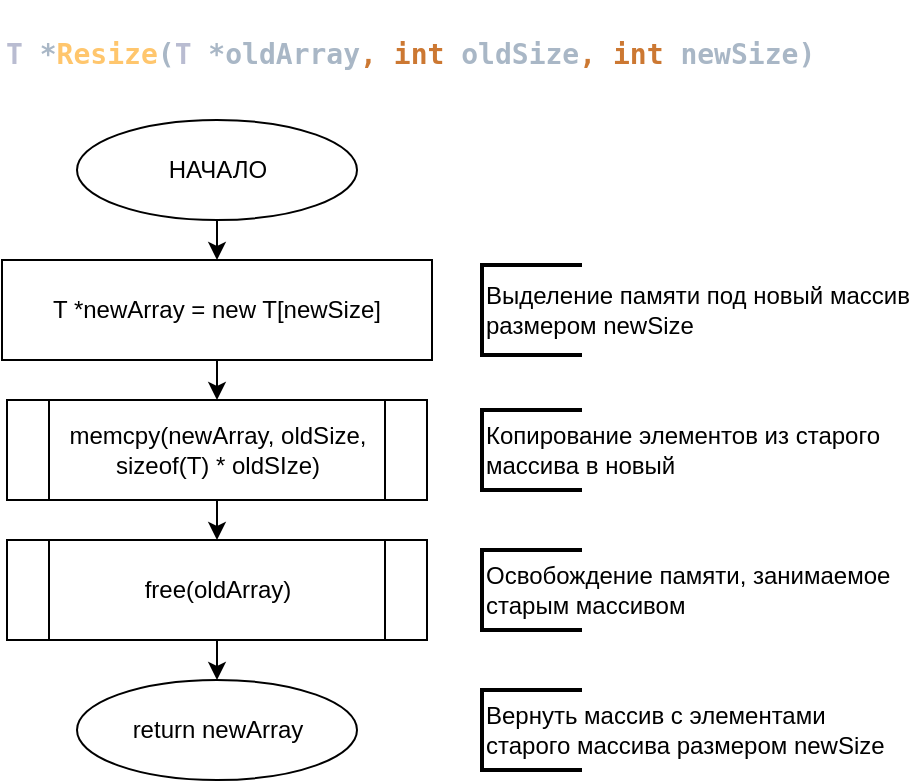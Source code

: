 <mxfile version="13.8.1" type="device" pages="5"><diagram id="xbyMlE61GKuW2ttLw4Xm" name="Resize"><mxGraphModel dx="1038" dy="491" grid="1" gridSize="10" guides="1" tooltips="1" connect="1" arrows="1" fold="1" page="1" pageScale="1" pageWidth="827" pageHeight="1169" math="0" shadow="0"><root><mxCell id="0"/><mxCell id="1" parent="0"/><mxCell id="OkkYdqvmT31umCy6k6OZ-1" value="&lt;pre style=&quot;color: rgb(169 , 183 , 198) ; font-family: &amp;#34;jetbrains mono&amp;#34; , monospace&quot;&gt;&lt;span style=&quot;background-color: rgb(255 , 255 , 255) ; font-size: 14px&quot;&gt;&lt;b&gt;&lt;span style=&quot;color: rgb(185 , 188 , 209)&quot;&gt;T &lt;/span&gt;*&lt;span style=&quot;color: rgb(255 , 198 , 109)&quot;&gt;Resize&lt;/span&gt;(&lt;span style=&quot;color: rgb(185 , 188 , 209)&quot;&gt;T &lt;/span&gt;*oldArray&lt;span style=&quot;color: rgb(204 , 120 , 50)&quot;&gt;, int &lt;/span&gt;oldSize&lt;span style=&quot;color: rgb(204 , 120 , 50)&quot;&gt;, int &lt;/span&gt;newSize)&lt;/b&gt;&lt;/span&gt;&lt;/pre&gt;" style="text;whiteSpace=wrap;html=1;" parent="1" vertex="1"><mxGeometry x="10" width="340" height="50" as="geometry"/></mxCell><mxCell id="OkkYdqvmT31umCy6k6OZ-8" style="edgeStyle=orthogonalEdgeStyle;rounded=0;orthogonalLoop=1;jettySize=auto;html=1;exitX=0.5;exitY=1;exitDx=0;exitDy=0;entryX=0.5;entryY=0;entryDx=0;entryDy=0;" parent="1" source="OkkYdqvmT31umCy6k6OZ-2" target="OkkYdqvmT31umCy6k6OZ-3" edge="1"><mxGeometry relative="1" as="geometry"/></mxCell><mxCell id="OkkYdqvmT31umCy6k6OZ-2" value="НАЧАЛО" style="ellipse;whiteSpace=wrap;html=1;" parent="1" vertex="1"><mxGeometry x="47.5" y="60" width="140" height="50" as="geometry"/></mxCell><mxCell id="OkkYdqvmT31umCy6k6OZ-9" style="edgeStyle=orthogonalEdgeStyle;rounded=0;orthogonalLoop=1;jettySize=auto;html=1;exitX=0.5;exitY=1;exitDx=0;exitDy=0;entryX=0.5;entryY=0;entryDx=0;entryDy=0;" parent="1" source="OkkYdqvmT31umCy6k6OZ-3" target="OkkYdqvmT31umCy6k6OZ-4" edge="1"><mxGeometry relative="1" as="geometry"/></mxCell><mxCell id="OkkYdqvmT31umCy6k6OZ-3" value="T *newArray = new T[newSize]" style="rounded=0;whiteSpace=wrap;html=1;" parent="1" vertex="1"><mxGeometry x="10" y="130" width="215" height="50" as="geometry"/></mxCell><mxCell id="OkkYdqvmT31umCy6k6OZ-10" style="edgeStyle=orthogonalEdgeStyle;rounded=0;orthogonalLoop=1;jettySize=auto;html=1;exitX=0.5;exitY=1;exitDx=0;exitDy=0;entryX=0.5;entryY=0;entryDx=0;entryDy=0;" parent="1" source="OkkYdqvmT31umCy6k6OZ-4" target="OkkYdqvmT31umCy6k6OZ-5" edge="1"><mxGeometry relative="1" as="geometry"/></mxCell><mxCell id="OkkYdqvmT31umCy6k6OZ-4" value="memcpy(newArray, oldSize, sizeof(T) * oldSIze)" style="shape=process;whiteSpace=wrap;html=1;backgroundOutline=1;" parent="1" vertex="1"><mxGeometry x="12.5" y="200" width="210" height="50" as="geometry"/></mxCell><mxCell id="OkkYdqvmT31umCy6k6OZ-11" style="edgeStyle=orthogonalEdgeStyle;rounded=0;orthogonalLoop=1;jettySize=auto;html=1;exitX=0.5;exitY=1;exitDx=0;exitDy=0;entryX=0.5;entryY=0;entryDx=0;entryDy=0;" parent="1" source="OkkYdqvmT31umCy6k6OZ-5" target="OkkYdqvmT31umCy6k6OZ-6" edge="1"><mxGeometry relative="1" as="geometry"/></mxCell><mxCell id="OkkYdqvmT31umCy6k6OZ-5" value="free(oldArray)" style="shape=process;whiteSpace=wrap;html=1;backgroundOutline=1;" parent="1" vertex="1"><mxGeometry x="12.5" y="270" width="210" height="50" as="geometry"/></mxCell><mxCell id="OkkYdqvmT31umCy6k6OZ-6" value="return newArray" style="ellipse;whiteSpace=wrap;html=1;" parent="1" vertex="1"><mxGeometry x="47.5" y="340" width="140" height="50" as="geometry"/></mxCell><mxCell id="OkkYdqvmT31umCy6k6OZ-12" value="Выделение памяти под новый массив&lt;br&gt;размером newSize" style="strokeWidth=2;html=1;shape=mxgraph.flowchart.annotation_1;align=left;pointerEvents=1;" parent="1" vertex="1"><mxGeometry x="250" y="132.5" width="50" height="45" as="geometry"/></mxCell><mxCell id="OkkYdqvmT31umCy6k6OZ-13" value="Копирование элементов из старого&amp;nbsp;&amp;nbsp;&lt;br&gt;массива в новый&amp;nbsp;" style="strokeWidth=2;html=1;shape=mxgraph.flowchart.annotation_1;align=left;pointerEvents=1;" parent="1" vertex="1"><mxGeometry x="250" y="205" width="50" height="40" as="geometry"/></mxCell><mxCell id="OkkYdqvmT31umCy6k6OZ-14" value="Освобождение памяти, занимаемое&lt;br&gt;старым массивом" style="strokeWidth=2;html=1;shape=mxgraph.flowchart.annotation_1;align=left;pointerEvents=1;" parent="1" vertex="1"><mxGeometry x="250" y="275" width="50" height="40" as="geometry"/></mxCell><mxCell id="OkkYdqvmT31umCy6k6OZ-15" value="Вернуть массив с&amp;nbsp;элементами &lt;br&gt;старого массива размером newSize" style="strokeWidth=2;html=1;shape=mxgraph.flowchart.annotation_1;align=left;pointerEvents=1;" parent="1" vertex="1"><mxGeometry x="250" y="345" width="50" height="40" as="geometry"/></mxCell></root></mxGraphModel></diagram><diagram id="w13UeJYjf0fFt_qJHO5Z" name="LinearSearch"><mxGraphModel dx="1038" dy="548" grid="1" gridSize="10" guides="1" tooltips="1" connect="1" arrows="1" fold="1" page="1" pageScale="1" pageWidth="827" pageHeight="1169" math="0" shadow="0"><root><mxCell id="5l7GNOti5p7ZB3QVSkpM-0"/><mxCell id="5l7GNOti5p7ZB3QVSkpM-1" parent="5l7GNOti5p7ZB3QVSkpM-0"/><mxCell id="5l7GNOti5p7ZB3QVSkpM-2" value="&lt;pre style=&quot;color: rgb(169 , 183 , 198) ; font-family: &amp;#34;jetbrains mono&amp;#34; , monospace ; font-size: 14px&quot;&gt;&lt;b style=&quot;background-color: rgb(255 , 255 , 255)&quot;&gt;&lt;span style=&quot;color: rgb(204 , 120 , 50)&quot;&gt;int &lt;/span&gt;&lt;span style=&quot;color: rgb(255 , 198 , 109)&quot;&gt;LinearSearch&lt;/span&gt;(&lt;span style=&quot;color: rgb(185 , 188 , 209)&quot;&gt;T &lt;/span&gt;*array&lt;span style=&quot;color: rgb(204 , 120 , 50)&quot;&gt;, int &lt;/span&gt;size&lt;span style=&quot;color: rgb(204 , 120 , 50)&quot;&gt;, &lt;/span&gt;&lt;span style=&quot;color: rgb(185 , 188 , 209)&quot;&gt;T &lt;/span&gt;key)&lt;/b&gt;&lt;/pre&gt;" style="text;whiteSpace=wrap;html=1;" parent="5l7GNOti5p7ZB3QVSkpM-1" vertex="1"><mxGeometry x="10" width="310" height="50" as="geometry"/></mxCell><mxCell id="5l7GNOti5p7ZB3QVSkpM-12" style="edgeStyle=orthogonalEdgeStyle;rounded=0;orthogonalLoop=1;jettySize=auto;html=1;exitX=0.5;exitY=1;exitDx=0;exitDy=0;entryX=0.5;entryY=0;entryDx=0;entryDy=0;" parent="5l7GNOti5p7ZB3QVSkpM-1" source="5l7GNOti5p7ZB3QVSkpM-3" target="5l7GNOti5p7ZB3QVSkpM-4" edge="1"><mxGeometry relative="1" as="geometry"/></mxCell><mxCell id="5l7GNOti5p7ZB3QVSkpM-3" value="НАЧАЛО" style="ellipse;whiteSpace=wrap;html=1;" parent="5l7GNOti5p7ZB3QVSkpM-1" vertex="1"><mxGeometry x="180" y="60" width="120" height="50" as="geometry"/></mxCell><mxCell id="5l7GNOti5p7ZB3QVSkpM-13" style="edgeStyle=orthogonalEdgeStyle;rounded=0;orthogonalLoop=1;jettySize=auto;html=1;exitX=0.5;exitY=1;exitDx=0;exitDy=0;entryX=0.5;entryY=0;entryDx=0;entryDy=0;" parent="5l7GNOti5p7ZB3QVSkpM-1" source="5l7GNOti5p7ZB3QVSkpM-4" target="5l7GNOti5p7ZB3QVSkpM-5" edge="1"><mxGeometry relative="1" as="geometry"/></mxCell><mxCell id="5l7GNOti5p7ZB3QVSkpM-4" value="int index = 0" style="rounded=0;whiteSpace=wrap;html=1;" parent="5l7GNOti5p7ZB3QVSkpM-1" vertex="1"><mxGeometry x="180" y="130" width="120" height="30" as="geometry"/></mxCell><mxCell id="5l7GNOti5p7ZB3QVSkpM-15" style="edgeStyle=orthogonalEdgeStyle;rounded=0;orthogonalLoop=1;jettySize=auto;html=1;exitX=1;exitY=0.5;exitDx=0;exitDy=0;" parent="5l7GNOti5p7ZB3QVSkpM-1" source="5l7GNOti5p7ZB3QVSkpM-5" target="5l7GNOti5p7ZB3QVSkpM-11" edge="1"><mxGeometry relative="1" as="geometry"><Array as="points"><mxPoint x="360" y="205"/><mxPoint x="360" y="410"/><mxPoint x="240" y="410"/></Array></mxGeometry></mxCell><mxCell id="5l7GNOti5p7ZB3QVSkpM-17" style="edgeStyle=orthogonalEdgeStyle;rounded=0;orthogonalLoop=1;jettySize=auto;html=1;exitX=0.5;exitY=1;exitDx=0;exitDy=0;entryX=0.5;entryY=0;entryDx=0;entryDy=0;" parent="5l7GNOti5p7ZB3QVSkpM-1" source="5l7GNOti5p7ZB3QVSkpM-5" target="5l7GNOti5p7ZB3QVSkpM-6" edge="1"><mxGeometry relative="1" as="geometry"/></mxCell><mxCell id="5l7GNOti5p7ZB3QVSkpM-5" value="index =0;&amp;nbsp;&lt;br&gt;index &amp;lt; size;&lt;br&gt;index++" style="shape=hexagon;perimeter=hexagonPerimeter2;whiteSpace=wrap;html=1;fixedSize=1;" parent="5l7GNOti5p7ZB3QVSkpM-1" vertex="1"><mxGeometry x="180" y="180" width="120" height="50" as="geometry"/></mxCell><mxCell id="5l7GNOti5p7ZB3QVSkpM-9" style="edgeStyle=orthogonalEdgeStyle;rounded=0;orthogonalLoop=1;jettySize=auto;html=1;exitX=0.5;exitY=1;exitDx=0;exitDy=0;entryX=0.5;entryY=0;entryDx=0;entryDy=0;" parent="5l7GNOti5p7ZB3QVSkpM-1" source="5l7GNOti5p7ZB3QVSkpM-6" target="5l7GNOti5p7ZB3QVSkpM-7" edge="1"><mxGeometry relative="1" as="geometry"/></mxCell><mxCell id="5l7GNOti5p7ZB3QVSkpM-16" style="edgeStyle=orthogonalEdgeStyle;rounded=0;orthogonalLoop=1;jettySize=auto;html=1;exitX=0;exitY=0.5;exitDx=0;exitDy=0;entryX=0;entryY=0.5;entryDx=0;entryDy=0;" parent="5l7GNOti5p7ZB3QVSkpM-1" source="5l7GNOti5p7ZB3QVSkpM-6" target="5l7GNOti5p7ZB3QVSkpM-5" edge="1"><mxGeometry relative="1" as="geometry"><Array as="points"><mxPoint x="140" y="290"/><mxPoint x="140" y="205"/></Array></mxGeometry></mxCell><mxCell id="5l7GNOti5p7ZB3QVSkpM-6" value="array[index]== key" style="rhombus;whiteSpace=wrap;html=1;" parent="5l7GNOti5p7ZB3QVSkpM-1" vertex="1"><mxGeometry x="170" y="250" width="140" height="80" as="geometry"/></mxCell><mxCell id="5l7GNOti5p7ZB3QVSkpM-14" style="edgeStyle=orthogonalEdgeStyle;rounded=0;orthogonalLoop=1;jettySize=auto;html=1;exitX=0.5;exitY=1;exitDx=0;exitDy=0;entryX=0.5;entryY=0;entryDx=0;entryDy=0;" parent="5l7GNOti5p7ZB3QVSkpM-1" source="5l7GNOti5p7ZB3QVSkpM-7" target="5l7GNOti5p7ZB3QVSkpM-11" edge="1"><mxGeometry relative="1" as="geometry"/></mxCell><mxCell id="5l7GNOti5p7ZB3QVSkpM-7" value="break" style="rounded=0;whiteSpace=wrap;html=1;" parent="5l7GNOti5p7ZB3QVSkpM-1" vertex="1"><mxGeometry x="180" y="350" width="120" height="30" as="geometry"/></mxCell><mxCell id="5l7GNOti5p7ZB3QVSkpM-11" value="index &amp;lt; size ? index : -1" style="ellipse;whiteSpace=wrap;html=1;" parent="5l7GNOti5p7ZB3QVSkpM-1" vertex="1"><mxGeometry x="165" y="450" width="150" height="60" as="geometry"/></mxCell><mxCell id="5l7GNOti5p7ZB3QVSkpM-18" value="да" style="text;html=1;strokeColor=none;fillColor=none;align=center;verticalAlign=middle;whiteSpace=wrap;rounded=0;" parent="5l7GNOti5p7ZB3QVSkpM-1" vertex="1"><mxGeometry x="240" y="330" width="40" height="20" as="geometry"/></mxCell><mxCell id="5l7GNOti5p7ZB3QVSkpM-19" value="нет" style="text;html=1;strokeColor=none;fillColor=none;align=center;verticalAlign=middle;whiteSpace=wrap;rounded=0;" parent="5l7GNOti5p7ZB3QVSkpM-1" vertex="1"><mxGeometry x="140" y="270" width="40" height="20" as="geometry"/></mxCell><mxCell id="hmx945memDxGPk4YNvDi-0" value="&lt;span style=&quot;text-align: center&quot;&gt;Итератор и индекс найденного элемента&lt;/span&gt;" style="strokeWidth=2;html=1;shape=mxgraph.flowchart.annotation_1;align=left;pointerEvents=1;" parent="5l7GNOti5p7ZB3QVSkpM-1" vertex="1"><mxGeometry x="380" y="127.5" width="50" height="35" as="geometry"/></mxCell><mxCell id="hmx945memDxGPk4YNvDi-1" value="Проход по всему массиву" style="strokeWidth=2;html=1;shape=mxgraph.flowchart.annotation_1;align=left;pointerEvents=1;" parent="5l7GNOti5p7ZB3QVSkpM-1" vertex="1"><mxGeometry x="380" y="185" width="50" height="40" as="geometry"/></mxCell><mxCell id="hmx945memDxGPk4YNvDi-2" value="Нашли элемент - закончили поиск, &lt;br&gt;иначе продолжаем&amp;nbsp;" style="strokeWidth=2;html=1;shape=mxgraph.flowchart.annotation_1;align=left;pointerEvents=1;" parent="5l7GNOti5p7ZB3QVSkpM-1" vertex="1"><mxGeometry x="380" y="265" width="50" height="50" as="geometry"/></mxCell><mxCell id="ztClzFOXX_dHpt3XXjhH-1" value="Возвращаем либо индекс массива,&amp;nbsp;&lt;br&gt;по которому находится ключ или -1&lt;br&gt;в случае неудачи" style="strokeWidth=2;html=1;shape=mxgraph.flowchart.annotation_1;align=left;pointerEvents=1;" parent="5l7GNOti5p7ZB3QVSkpM-1" vertex="1"><mxGeometry x="380" y="450" width="50" height="60" as="geometry"/></mxCell></root></mxGraphModel></diagram><diagram id="FDHT7xL2Bf9CJtFr5k1m" name="LinearSearchWithBarrier"><mxGraphModel dx="1038" dy="491" grid="1" gridSize="10" guides="1" tooltips="1" connect="1" arrows="1" fold="1" page="1" pageScale="1" pageWidth="827" pageHeight="1169" math="0" shadow="0"><root><mxCell id="cH6lHHh_pwzRcZUhmURr-0"/><mxCell id="cH6lHHh_pwzRcZUhmURr-1" parent="cH6lHHh_pwzRcZUhmURr-0"/><mxCell id="cH6lHHh_pwzRcZUhmURr-2" value="&lt;pre style=&quot;color: rgb(169 , 183 , 198) ; font-family: &amp;#34;jetbrains mono&amp;#34; , monospace ; font-size: 14px&quot;&gt;&lt;b style=&quot;background-color: rgb(255 , 255 , 255)&quot;&gt;&lt;span style=&quot;color: rgb(204 , 120 , 50)&quot;&gt;int &lt;/span&gt;&lt;span style=&quot;color: rgb(255 , 198 , 109)&quot;&gt;LinearSearchWithBarrier&lt;/span&gt;(&lt;span style=&quot;color: rgb(185 , 188 , 209)&quot;&gt;T &lt;/span&gt;*array&lt;span style=&quot;color: rgb(204 , 120 , 50)&quot;&gt;, int &lt;/span&gt;size&lt;span style=&quot;color: rgb(204 , 120 , 50)&quot;&gt;, &lt;/span&gt;&lt;span style=&quot;color: rgb(185 , 188 , 209)&quot;&gt;T &lt;/span&gt;key)&lt;/b&gt;&lt;/pre&gt;" style="text;whiteSpace=wrap;html=1;" parent="cH6lHHh_pwzRcZUhmURr-1" vertex="1"><mxGeometry x="10" width="380" height="50" as="geometry"/></mxCell><mxCell id="-6pc9rY5WB3fSTZwZYA8-6" style="edgeStyle=orthogonalEdgeStyle;rounded=0;orthogonalLoop=1;jettySize=auto;html=1;exitX=0.5;exitY=1;exitDx=0;exitDy=0;entryX=0.5;entryY=0;entryDx=0;entryDy=0;" parent="cH6lHHh_pwzRcZUhmURr-1" source="cH6lHHh_pwzRcZUhmURr-3" target="cH6lHHh_pwzRcZUhmURr-4" edge="1"><mxGeometry relative="1" as="geometry"/></mxCell><mxCell id="cH6lHHh_pwzRcZUhmURr-3" value="НАЧАЛО" style="ellipse;whiteSpace=wrap;html=1;" parent="cH6lHHh_pwzRcZUhmURr-1" vertex="1"><mxGeometry x="63.94" y="65" width="120" height="40" as="geometry"/></mxCell><mxCell id="-6pc9rY5WB3fSTZwZYA8-7" style="edgeStyle=orthogonalEdgeStyle;rounded=0;orthogonalLoop=1;jettySize=auto;html=1;exitX=0.5;exitY=1;exitDx=0;exitDy=0;entryX=0.5;entryY=0;entryDx=0;entryDy=0;" parent="cH6lHHh_pwzRcZUhmURr-1" source="cH6lHHh_pwzRcZUhmURr-4" target="-6pc9rY5WB3fSTZwZYA8-0" edge="1"><mxGeometry relative="1" as="geometry"/></mxCell><mxCell id="cH6lHHh_pwzRcZUhmURr-4" value="array = Resize(array, size, size+1)" style="shape=process;whiteSpace=wrap;html=1;backgroundOutline=1;" parent="cH6lHHh_pwzRcZUhmURr-1" vertex="1"><mxGeometry x="38.94" y="125" width="170" height="40" as="geometry"/></mxCell><mxCell id="SDvX53k852ik0ngoTUPn-0" value="Увеличение длины массива на 1" style="strokeWidth=2;html=1;shape=mxgraph.flowchart.annotation_1;align=left;pointerEvents=1;" parent="cH6lHHh_pwzRcZUhmURr-1" vertex="1"><mxGeometry x="259.94" y="125" width="50" height="40" as="geometry"/></mxCell><mxCell id="-6pc9rY5WB3fSTZwZYA8-8" style="edgeStyle=orthogonalEdgeStyle;rounded=0;orthogonalLoop=1;jettySize=auto;html=1;exitX=0.5;exitY=1;exitDx=0;exitDy=0;entryX=0.5;entryY=0;entryDx=0;entryDy=0;" parent="cH6lHHh_pwzRcZUhmURr-1" source="-6pc9rY5WB3fSTZwZYA8-0" target="-6pc9rY5WB3fSTZwZYA8-2" edge="1"><mxGeometry relative="1" as="geometry"/></mxCell><mxCell id="-6pc9rY5WB3fSTZwZYA8-0" value="array[size] = key" style="rounded=0;whiteSpace=wrap;html=1;" parent="cH6lHHh_pwzRcZUhmURr-1" vertex="1"><mxGeometry x="63.94" y="185" width="120" height="40" as="geometry"/></mxCell><mxCell id="-6pc9rY5WB3fSTZwZYA8-1" value="Последний элемент-барьер" style="strokeWidth=2;html=1;shape=mxgraph.flowchart.annotation_1;align=left;pointerEvents=1;" parent="cH6lHHh_pwzRcZUhmURr-1" vertex="1"><mxGeometry x="259.94" y="185" width="50" height="40" as="geometry"/></mxCell><mxCell id="-6pc9rY5WB3fSTZwZYA8-9" style="edgeStyle=orthogonalEdgeStyle;rounded=0;orthogonalLoop=1;jettySize=auto;html=1;exitX=0.5;exitY=1;exitDx=0;exitDy=0;entryX=0.5;entryY=0;entryDx=0;entryDy=0;" parent="cH6lHHh_pwzRcZUhmURr-1" source="-6pc9rY5WB3fSTZwZYA8-2" target="-6pc9rY5WB3fSTZwZYA8-4" edge="1"><mxGeometry relative="1" as="geometry"/></mxCell><mxCell id="-6pc9rY5WB3fSTZwZYA8-2" value="int index = 0" style="rounded=0;whiteSpace=wrap;html=1;" parent="cH6lHHh_pwzRcZUhmURr-1" vertex="1"><mxGeometry x="63.94" y="245" width="120" height="40" as="geometry"/></mxCell><mxCell id="-6pc9rY5WB3fSTZwZYA8-3" value="&lt;span style=&quot;text-align: center&quot;&gt;Итератор и индекс найденного элемента&lt;/span&gt;" style="strokeWidth=2;html=1;shape=mxgraph.flowchart.annotation_1;align=left;pointerEvents=1;" parent="cH6lHHh_pwzRcZUhmURr-1" vertex="1"><mxGeometry x="259.94" y="245" width="50" height="40" as="geometry"/></mxCell><mxCell id="-6pc9rY5WB3fSTZwZYA8-10" style="edgeStyle=orthogonalEdgeStyle;rounded=0;orthogonalLoop=1;jettySize=auto;html=1;exitX=0.5;exitY=1;exitDx=0;exitDy=0;entryX=0.5;entryY=0;entryDx=0;entryDy=0;" parent="cH6lHHh_pwzRcZUhmURr-1" source="-6pc9rY5WB3fSTZwZYA8-4" target="-6pc9rY5WB3fSTZwZYA8-5" edge="1"><mxGeometry relative="1" as="geometry"/></mxCell><mxCell id="-6pc9rY5WB3fSTZwZYA8-14" style="edgeStyle=orthogonalEdgeStyle;rounded=0;orthogonalLoop=1;jettySize=auto;html=1;exitX=1;exitY=0.5;exitDx=0;exitDy=0;" parent="cH6lHHh_pwzRcZUhmURr-1" source="-6pc9rY5WB3fSTZwZYA8-4" target="-6pc9rY5WB3fSTZwZYA8-13" edge="1"><mxGeometry relative="1" as="geometry"><Array as="points"><mxPoint x="229.94" y="345"/><mxPoint x="229.94" y="495"/><mxPoint x="123.94" y="495"/></Array></mxGeometry></mxCell><mxCell id="-6pc9rY5WB3fSTZwZYA8-4" value="array[index] != key" style="rhombus;whiteSpace=wrap;html=1;" parent="cH6lHHh_pwzRcZUhmURr-1" vertex="1"><mxGeometry x="50.94" y="305" width="146" height="80" as="geometry"/></mxCell><mxCell id="-6pc9rY5WB3fSTZwZYA8-11" style="edgeStyle=orthogonalEdgeStyle;rounded=0;orthogonalLoop=1;jettySize=auto;html=1;exitX=0.5;exitY=1;exitDx=0;exitDy=0;" parent="cH6lHHh_pwzRcZUhmURr-1" source="-6pc9rY5WB3fSTZwZYA8-5" edge="1"><mxGeometry relative="1" as="geometry"><mxPoint x="123.94" y="295" as="targetPoint"/><Array as="points"><mxPoint x="123.94" y="475"/><mxPoint x="9.94" y="475"/><mxPoint x="9.94" y="295"/></Array></mxGeometry></mxCell><mxCell id="-6pc9rY5WB3fSTZwZYA8-5" value="index++" style="rounded=0;whiteSpace=wrap;html=1;" parent="cH6lHHh_pwzRcZUhmURr-1" vertex="1"><mxGeometry x="63.94" y="405" width="120" height="40" as="geometry"/></mxCell><mxCell id="-6pc9rY5WB3fSTZwZYA8-12" value="да" style="text;html=1;strokeColor=none;fillColor=none;align=center;verticalAlign=middle;whiteSpace=wrap;rounded=0;" parent="cH6lHHh_pwzRcZUhmURr-1" vertex="1"><mxGeometry x="119.94" y="385" width="40" height="20" as="geometry"/></mxCell><mxCell id="-6pc9rY5WB3fSTZwZYA8-13" value="index &amp;lt; size ? index : -1" style="ellipse;whiteSpace=wrap;html=1;" parent="cH6lHHh_pwzRcZUhmURr-1" vertex="1"><mxGeometry x="45.94" y="530" width="156" height="50" as="geometry"/></mxCell><mxCell id="-6pc9rY5WB3fSTZwZYA8-15" value="нет" style="text;html=1;strokeColor=none;fillColor=none;align=center;verticalAlign=middle;whiteSpace=wrap;rounded=0;" parent="cH6lHHh_pwzRcZUhmURr-1" vertex="1"><mxGeometry x="183.94" y="325" width="40" height="20" as="geometry"/></mxCell><mxCell id="-6pc9rY5WB3fSTZwZYA8-16" value="Ищем ключ-значение по всему массиву" style="strokeWidth=2;html=1;shape=mxgraph.flowchart.annotation_1;align=left;pointerEvents=1;" parent="cH6lHHh_pwzRcZUhmURr-1" vertex="1"><mxGeometry x="259.94" y="325" width="50" height="40" as="geometry"/></mxCell><mxCell id="-6pc9rY5WB3fSTZwZYA8-17" value="Возвращаем либо индекс массива,&amp;nbsp;&lt;br&gt;по которому находится ключ или -1&lt;br&gt;в случае неудачи" style="strokeWidth=2;html=1;shape=mxgraph.flowchart.annotation_1;align=left;pointerEvents=1;" parent="cH6lHHh_pwzRcZUhmURr-1" vertex="1"><mxGeometry x="259.94" y="525" width="50" height="60" as="geometry"/></mxCell><mxCell id="-6pc9rY5WB3fSTZwZYA8-18" value="Переход к следующему элементу" style="strokeWidth=2;html=1;shape=mxgraph.flowchart.annotation_1;align=left;pointerEvents=1;" parent="cH6lHHh_pwzRcZUhmURr-1" vertex="1"><mxGeometry x="259.94" y="405" width="50" height="40" as="geometry"/></mxCell></root></mxGraphModel></diagram><diagram id="12B68uGsjfXJdOnyeN2J" name="LinearSearchOrdered"><mxGraphModel dx="1221" dy="578" grid="1" gridSize="10" guides="1" tooltips="1" connect="1" arrows="1" fold="1" page="1" pageScale="1" pageWidth="827" pageHeight="1169" math="0" shadow="0"><root><mxCell id="Jlj-Vkpy_P7KZKA7dg3B-0"/><mxCell id="Jlj-Vkpy_P7KZKA7dg3B-1" parent="Jlj-Vkpy_P7KZKA7dg3B-0"/><mxCell id="Jlj-Vkpy_P7KZKA7dg3B-2" value="&lt;pre style=&quot;color: rgb(169 , 183 , 198) ; font-family: &amp;#34;jetbrains mono&amp;#34; , monospace ; font-size: 14px&quot;&gt;&lt;b style=&quot;background-color: rgb(255 , 255 , 255)&quot;&gt;&lt;span style=&quot;color: rgb(204 , 120 , 50)&quot;&gt;int &lt;/span&gt;&lt;span style=&quot;color: rgb(255 , 198 , 109)&quot;&gt;LinearSearchOrdered&lt;/span&gt;(&lt;span style=&quot;color: rgb(185 , 188 , 209)&quot;&gt;T &lt;/span&gt;*array&lt;span style=&quot;color: rgb(204 , 120 , 50)&quot;&gt;, int &lt;/span&gt;size&lt;span style=&quot;color: rgb(204 , 120 , 50)&quot;&gt;, &lt;/span&gt;&lt;span style=&quot;color: rgb(185 , 188 , 209)&quot;&gt;T &lt;/span&gt;key)&lt;/b&gt;&lt;/pre&gt;" style="text;whiteSpace=wrap;html=1;" parent="Jlj-Vkpy_P7KZKA7dg3B-1" vertex="1"><mxGeometry x="10" width="360" height="50" as="geometry"/></mxCell><mxCell id="NSXL2Cc0uMPn5prB4TEe-0" style="edgeStyle=orthogonalEdgeStyle;rounded=0;orthogonalLoop=1;jettySize=auto;html=1;exitX=0.5;exitY=1;exitDx=0;exitDy=0;entryX=0.5;entryY=0;entryDx=0;entryDy=0;" edge="1" parent="Jlj-Vkpy_P7KZKA7dg3B-1" source="NSXL2Cc0uMPn5prB4TEe-1" target="NSXL2Cc0uMPn5prB4TEe-3"><mxGeometry relative="1" as="geometry"/></mxCell><mxCell id="NSXL2Cc0uMPn5prB4TEe-1" value="НАЧАЛО" style="ellipse;whiteSpace=wrap;html=1;" vertex="1" parent="Jlj-Vkpy_P7KZKA7dg3B-1"><mxGeometry x="63.94" y="65" width="120" height="40" as="geometry"/></mxCell><mxCell id="NSXL2Cc0uMPn5prB4TEe-2" style="edgeStyle=orthogonalEdgeStyle;rounded=0;orthogonalLoop=1;jettySize=auto;html=1;exitX=0.5;exitY=1;exitDx=0;exitDy=0;entryX=0.5;entryY=0;entryDx=0;entryDy=0;" edge="1" parent="Jlj-Vkpy_P7KZKA7dg3B-1" source="NSXL2Cc0uMPn5prB4TEe-3" target="NSXL2Cc0uMPn5prB4TEe-6"><mxGeometry relative="1" as="geometry"/></mxCell><mxCell id="NSXL2Cc0uMPn5prB4TEe-3" value="array = Resize(array, size, size+1)" style="shape=process;whiteSpace=wrap;html=1;backgroundOutline=1;" vertex="1" parent="Jlj-Vkpy_P7KZKA7dg3B-1"><mxGeometry x="38.94" y="125" width="170" height="40" as="geometry"/></mxCell><mxCell id="NSXL2Cc0uMPn5prB4TEe-4" value="Увеличение длины массива на 1" style="strokeWidth=2;html=1;shape=mxgraph.flowchart.annotation_1;align=left;pointerEvents=1;" vertex="1" parent="Jlj-Vkpy_P7KZKA7dg3B-1"><mxGeometry x="259.94" y="125" width="50" height="40" as="geometry"/></mxCell><mxCell id="NSXL2Cc0uMPn5prB4TEe-5" style="edgeStyle=orthogonalEdgeStyle;rounded=0;orthogonalLoop=1;jettySize=auto;html=1;exitX=0.5;exitY=1;exitDx=0;exitDy=0;entryX=0.5;entryY=0;entryDx=0;entryDy=0;" edge="1" parent="Jlj-Vkpy_P7KZKA7dg3B-1" source="NSXL2Cc0uMPn5prB4TEe-6" target="NSXL2Cc0uMPn5prB4TEe-9"><mxGeometry relative="1" as="geometry"/></mxCell><mxCell id="NSXL2Cc0uMPn5prB4TEe-6" value="array[size] = key + 1" style="rounded=0;whiteSpace=wrap;html=1;" vertex="1" parent="Jlj-Vkpy_P7KZKA7dg3B-1"><mxGeometry x="63.94" y="185" width="120" height="40" as="geometry"/></mxCell><mxCell id="NSXL2Cc0uMPn5prB4TEe-7" value="Последний элемент-барьер" style="strokeWidth=2;html=1;shape=mxgraph.flowchart.annotation_1;align=left;pointerEvents=1;" vertex="1" parent="Jlj-Vkpy_P7KZKA7dg3B-1"><mxGeometry x="259.94" y="185" width="50" height="40" as="geometry"/></mxCell><mxCell id="NSXL2Cc0uMPn5prB4TEe-8" style="edgeStyle=orthogonalEdgeStyle;rounded=0;orthogonalLoop=1;jettySize=auto;html=1;exitX=0.5;exitY=1;exitDx=0;exitDy=0;entryX=0.5;entryY=0;entryDx=0;entryDy=0;" edge="1" parent="Jlj-Vkpy_P7KZKA7dg3B-1" source="NSXL2Cc0uMPn5prB4TEe-9" target="NSXL2Cc0uMPn5prB4TEe-13"><mxGeometry relative="1" as="geometry"/></mxCell><mxCell id="NSXL2Cc0uMPn5prB4TEe-9" value="int index = 0" style="rounded=0;whiteSpace=wrap;html=1;" vertex="1" parent="Jlj-Vkpy_P7KZKA7dg3B-1"><mxGeometry x="63.94" y="245" width="120" height="40" as="geometry"/></mxCell><mxCell id="NSXL2Cc0uMPn5prB4TEe-10" value="&lt;span style=&quot;text-align: center&quot;&gt;Итератор и индекс найденного элемента&lt;/span&gt;" style="strokeWidth=2;html=1;shape=mxgraph.flowchart.annotation_1;align=left;pointerEvents=1;" vertex="1" parent="Jlj-Vkpy_P7KZKA7dg3B-1"><mxGeometry x="259.94" y="245" width="50" height="40" as="geometry"/></mxCell><mxCell id="NSXL2Cc0uMPn5prB4TEe-11" style="edgeStyle=orthogonalEdgeStyle;rounded=0;orthogonalLoop=1;jettySize=auto;html=1;exitX=0.5;exitY=1;exitDx=0;exitDy=0;entryX=0.5;entryY=0;entryDx=0;entryDy=0;" edge="1" parent="Jlj-Vkpy_P7KZKA7dg3B-1" source="NSXL2Cc0uMPn5prB4TEe-13" target="NSXL2Cc0uMPn5prB4TEe-15"><mxGeometry relative="1" as="geometry"/></mxCell><mxCell id="NSXL2Cc0uMPn5prB4TEe-12" style="edgeStyle=orthogonalEdgeStyle;rounded=0;orthogonalLoop=1;jettySize=auto;html=1;exitX=1;exitY=0.5;exitDx=0;exitDy=0;" edge="1" parent="Jlj-Vkpy_P7KZKA7dg3B-1" source="NSXL2Cc0uMPn5prB4TEe-13" target="NSXL2Cc0uMPn5prB4TEe-17"><mxGeometry relative="1" as="geometry"><Array as="points"><mxPoint x="229.94" y="345"/><mxPoint x="229.94" y="495"/><mxPoint x="123.94" y="495"/></Array></mxGeometry></mxCell><mxCell id="NSXL2Cc0uMPn5prB4TEe-13" value="key &amp;gt; array[index]" style="rhombus;whiteSpace=wrap;html=1;" vertex="1" parent="Jlj-Vkpy_P7KZKA7dg3B-1"><mxGeometry x="50.94" y="305" width="146" height="80" as="geometry"/></mxCell><mxCell id="NSXL2Cc0uMPn5prB4TEe-14" style="edgeStyle=orthogonalEdgeStyle;rounded=0;orthogonalLoop=1;jettySize=auto;html=1;exitX=0.5;exitY=1;exitDx=0;exitDy=0;" edge="1" parent="Jlj-Vkpy_P7KZKA7dg3B-1" source="NSXL2Cc0uMPn5prB4TEe-15"><mxGeometry relative="1" as="geometry"><mxPoint x="123.94" y="295" as="targetPoint"/><Array as="points"><mxPoint x="123.94" y="475"/><mxPoint x="9.94" y="475"/><mxPoint x="9.94" y="295"/></Array></mxGeometry></mxCell><mxCell id="NSXL2Cc0uMPn5prB4TEe-15" value="index++" style="rounded=0;whiteSpace=wrap;html=1;" vertex="1" parent="Jlj-Vkpy_P7KZKA7dg3B-1"><mxGeometry x="63.94" y="405" width="120" height="40" as="geometry"/></mxCell><mxCell id="NSXL2Cc0uMPn5prB4TEe-16" value="да" style="text;html=1;strokeColor=none;fillColor=none;align=center;verticalAlign=middle;whiteSpace=wrap;rounded=0;" vertex="1" parent="Jlj-Vkpy_P7KZKA7dg3B-1"><mxGeometry x="119.94" y="385" width="40" height="20" as="geometry"/></mxCell><mxCell id="NSXL2Cc0uMPn5prB4TEe-17" value="array[index] == key? index : -1" style="ellipse;whiteSpace=wrap;html=1;" vertex="1" parent="Jlj-Vkpy_P7KZKA7dg3B-1"><mxGeometry x="26.91" y="530" width="194.06" height="50" as="geometry"/></mxCell><mxCell id="NSXL2Cc0uMPn5prB4TEe-18" value="нет" style="text;html=1;strokeColor=none;fillColor=none;align=center;verticalAlign=middle;whiteSpace=wrap;rounded=0;" vertex="1" parent="Jlj-Vkpy_P7KZKA7dg3B-1"><mxGeometry x="183.94" y="325" width="40" height="20" as="geometry"/></mxCell><mxCell id="NSXL2Cc0uMPn5prB4TEe-19" value="Идем по массиву до тех пор пока ключ больше текущего элемента, если ключ стал меньше,&lt;br&gt;то либо элемент найден, либо его нет&amp;nbsp;" style="strokeWidth=2;html=1;shape=mxgraph.flowchart.annotation_1;align=left;pointerEvents=1;" vertex="1" parent="Jlj-Vkpy_P7KZKA7dg3B-1"><mxGeometry x="259.94" y="325" width="50" height="40" as="geometry"/></mxCell><mxCell id="NSXL2Cc0uMPn5prB4TEe-20" value="Возвращаем либо индекс массива,&amp;nbsp;&lt;br&gt;по которому находится ключ или -1&lt;br&gt;в случае неудачи" style="strokeWidth=2;html=1;shape=mxgraph.flowchart.annotation_1;align=left;pointerEvents=1;" vertex="1" parent="Jlj-Vkpy_P7KZKA7dg3B-1"><mxGeometry x="259.94" y="525" width="50" height="60" as="geometry"/></mxCell><mxCell id="NSXL2Cc0uMPn5prB4TEe-21" value="Переход к следующему элементу" style="strokeWidth=2;html=1;shape=mxgraph.flowchart.annotation_1;align=left;pointerEvents=1;" vertex="1" parent="Jlj-Vkpy_P7KZKA7dg3B-1"><mxGeometry x="259.94" y="405" width="50" height="40" as="geometry"/></mxCell></root></mxGraphModel></diagram><diagram id="nk0Tfb4uglIsb15vNrlc" name="BinarySearch"><mxGraphModel dx="1038" dy="491" grid="1" gridSize="10" guides="1" tooltips="1" connect="1" arrows="1" fold="1" page="1" pageScale="1" pageWidth="827" pageHeight="1169" math="0" shadow="0"><root><mxCell id="kYYYTrvtjiX-Wp4ruu7y-0"/><mxCell id="kYYYTrvtjiX-Wp4ruu7y-1" parent="kYYYTrvtjiX-Wp4ruu7y-0"/><mxCell id="DZYyyXuZI_lPO0yzkCku-0" style="edgeStyle=orthogonalEdgeStyle;rounded=0;orthogonalLoop=1;jettySize=auto;html=1;exitX=0.5;exitY=1;exitDx=0;exitDy=0;entryX=0.5;entryY=0;entryDx=0;entryDy=0;" parent="kYYYTrvtjiX-Wp4ruu7y-1" source="kYYYTrvtjiX-Wp4ruu7y-2" target="kYYYTrvtjiX-Wp4ruu7y-3" edge="1"><mxGeometry relative="1" as="geometry"/></mxCell><mxCell id="kYYYTrvtjiX-Wp4ruu7y-2" value="НАЧАЛО" style="ellipse;whiteSpace=wrap;html=1;" parent="kYYYTrvtjiX-Wp4ruu7y-1" vertex="1"><mxGeometry x="160" y="130" width="120" height="40" as="geometry"/></mxCell><mxCell id="DZYyyXuZI_lPO0yzkCku-1" style="edgeStyle=orthogonalEdgeStyle;rounded=0;orthogonalLoop=1;jettySize=auto;html=1;exitX=0.5;exitY=1;exitDx=0;exitDy=0;entryX=0.5;entryY=0;entryDx=0;entryDy=0;" parent="kYYYTrvtjiX-Wp4ruu7y-1" source="kYYYTrvtjiX-Wp4ruu7y-3" target="kYYYTrvtjiX-Wp4ruu7y-4" edge="1"><mxGeometry relative="1" as="geometry"/></mxCell><mxCell id="kYYYTrvtjiX-Wp4ruu7y-3" value="bool found = false" style="rounded=0;whiteSpace=wrap;html=1;" parent="kYYYTrvtjiX-Wp4ruu7y-1" vertex="1"><mxGeometry x="152" y="190" width="136" height="30" as="geometry"/></mxCell><mxCell id="DZYyyXuZI_lPO0yzkCku-2" style="edgeStyle=orthogonalEdgeStyle;rounded=0;orthogonalLoop=1;jettySize=auto;html=1;exitX=0.5;exitY=1;exitDx=0;exitDy=0;entryX=0.5;entryY=0;entryDx=0;entryDy=0;" parent="kYYYTrvtjiX-Wp4ruu7y-1" source="kYYYTrvtjiX-Wp4ruu7y-4" target="kYYYTrvtjiX-Wp4ruu7y-5" edge="1"><mxGeometry relative="1" as="geometry"/></mxCell><mxCell id="kYYYTrvtjiX-Wp4ruu7y-4" value="high = size -1&amp;nbsp;" style="rounded=0;whiteSpace=wrap;html=1;" parent="kYYYTrvtjiX-Wp4ruu7y-1" vertex="1"><mxGeometry x="152" y="240" width="136" height="30" as="geometry"/></mxCell><mxCell id="DZYyyXuZI_lPO0yzkCku-3" style="edgeStyle=orthogonalEdgeStyle;rounded=0;orthogonalLoop=1;jettySize=auto;html=1;exitX=0.5;exitY=1;exitDx=0;exitDy=0;entryX=0.5;entryY=0;entryDx=0;entryDy=0;" parent="kYYYTrvtjiX-Wp4ruu7y-1" source="kYYYTrvtjiX-Wp4ruu7y-5" target="kYYYTrvtjiX-Wp4ruu7y-6" edge="1"><mxGeometry relative="1" as="geometry"/></mxCell><mxCell id="kYYYTrvtjiX-Wp4ruu7y-5" value="low = 0" style="rounded=0;whiteSpace=wrap;html=1;" parent="kYYYTrvtjiX-Wp4ruu7y-1" vertex="1"><mxGeometry x="152" y="290" width="136" height="30" as="geometry"/></mxCell><mxCell id="DZYyyXuZI_lPO0yzkCku-5" style="edgeStyle=orthogonalEdgeStyle;rounded=0;orthogonalLoop=1;jettySize=auto;html=1;exitX=0.5;exitY=1;exitDx=0;exitDy=0;entryX=0.5;entryY=0;entryDx=0;entryDy=0;" parent="kYYYTrvtjiX-Wp4ruu7y-1" source="kYYYTrvtjiX-Wp4ruu7y-6" target="DZYyyXuZI_lPO0yzkCku-4" edge="1"><mxGeometry relative="1" as="geometry"/></mxCell><mxCell id="kYYYTrvtjiX-Wp4ruu7y-6" value="middle = (high+low) / 2" style="rounded=0;whiteSpace=wrap;html=1;" parent="kYYYTrvtjiX-Wp4ruu7y-1" vertex="1"><mxGeometry x="152" y="340" width="136" height="30" as="geometry"/></mxCell><mxCell id="DZYyyXuZI_lPO0yzkCku-7" style="edgeStyle=orthogonalEdgeStyle;rounded=0;orthogonalLoop=1;jettySize=auto;html=1;exitX=0.5;exitY=1;exitDx=0;exitDy=0;entryX=0.5;entryY=0;entryDx=0;entryDy=0;" parent="kYYYTrvtjiX-Wp4ruu7y-1" source="DZYyyXuZI_lPO0yzkCku-4" target="DZYyyXuZI_lPO0yzkCku-6" edge="1"><mxGeometry relative="1" as="geometry"/></mxCell><mxCell id="zFlMduNONRaUxq9IDqJp-0" style="edgeStyle=orthogonalEdgeStyle;rounded=0;orthogonalLoop=1;jettySize=auto;html=1;exitX=1;exitY=0.5;exitDx=0;exitDy=0;entryX=0.5;entryY=0;entryDx=0;entryDy=0;" parent="kYYYTrvtjiX-Wp4ruu7y-1" source="DZYyyXuZI_lPO0yzkCku-4" target="DZYyyXuZI_lPO0yzkCku-29" edge="1"><mxGeometry relative="1" as="geometry"><Array as="points"><mxPoint x="436" y="420"/><mxPoint x="436" y="940"/><mxPoint x="220" y="940"/></Array></mxGeometry></mxCell><mxCell id="DZYyyXuZI_lPO0yzkCku-4" value="!found &amp;amp;&amp;amp; high &amp;gt;= low" style="rhombus;whiteSpace=wrap;html=1;" parent="kYYYTrvtjiX-Wp4ruu7y-1" vertex="1"><mxGeometry x="137" y="390" width="166" height="60" as="geometry"/></mxCell><mxCell id="DZYyyXuZI_lPO0yzkCku-10" style="edgeStyle=orthogonalEdgeStyle;rounded=0;orthogonalLoop=1;jettySize=auto;html=1;exitX=0.5;exitY=1;exitDx=0;exitDy=0;entryX=0.5;entryY=0;entryDx=0;entryDy=0;" parent="kYYYTrvtjiX-Wp4ruu7y-1" source="DZYyyXuZI_lPO0yzkCku-6" target="DZYyyXuZI_lPO0yzkCku-9" edge="1"><mxGeometry relative="1" as="geometry"/></mxCell><mxCell id="DZYyyXuZI_lPO0yzkCku-22" style="edgeStyle=orthogonalEdgeStyle;rounded=0;orthogonalLoop=1;jettySize=auto;html=1;exitX=1;exitY=0.5;exitDx=0;exitDy=0;" parent="kYYYTrvtjiX-Wp4ruu7y-1" source="DZYyyXuZI_lPO0yzkCku-6" target="DZYyyXuZI_lPO0yzkCku-11" edge="1"><mxGeometry relative="1" as="geometry"><Array as="points"><mxPoint x="326" y="510"/><mxPoint x="326" y="620"/><mxPoint x="220" y="620"/></Array></mxGeometry></mxCell><mxCell id="DZYyyXuZI_lPO0yzkCku-6" value="key = array[middle]" style="rhombus;whiteSpace=wrap;html=1;" parent="kYYYTrvtjiX-Wp4ruu7y-1" vertex="1"><mxGeometry x="152" y="470" width="136" height="80" as="geometry"/></mxCell><mxCell id="DZYyyXuZI_lPO0yzkCku-20" style="edgeStyle=orthogonalEdgeStyle;rounded=0;orthogonalLoop=1;jettySize=auto;html=1;entryX=0.5;entryY=0;entryDx=0;entryDy=0;" parent="kYYYTrvtjiX-Wp4ruu7y-1" source="DZYyyXuZI_lPO0yzkCku-9" target="DZYyyXuZI_lPO0yzkCku-11" edge="1"><mxGeometry relative="1" as="geometry"/></mxCell><mxCell id="DZYyyXuZI_lPO0yzkCku-9" value="found = true" style="rounded=0;whiteSpace=wrap;html=1;" parent="kYYYTrvtjiX-Wp4ruu7y-1" vertex="1"><mxGeometry x="160" y="570" width="120" height="30" as="geometry"/></mxCell><mxCell id="DZYyyXuZI_lPO0yzkCku-15" style="edgeStyle=orthogonalEdgeStyle;rounded=0;orthogonalLoop=1;jettySize=auto;html=1;exitX=0;exitY=0.5;exitDx=0;exitDy=0;entryX=0.5;entryY=0;entryDx=0;entryDy=0;" parent="kYYYTrvtjiX-Wp4ruu7y-1" source="DZYyyXuZI_lPO0yzkCku-11" target="DZYyyXuZI_lPO0yzkCku-13" edge="1"><mxGeometry relative="1" as="geometry"><Array as="points"><mxPoint x="115" y="690"/></Array></mxGeometry></mxCell><mxCell id="DZYyyXuZI_lPO0yzkCku-16" style="edgeStyle=orthogonalEdgeStyle;rounded=0;orthogonalLoop=1;jettySize=auto;html=1;exitX=1;exitY=0.5;exitDx=0;exitDy=0;entryX=0.5;entryY=0;entryDx=0;entryDy=0;" parent="kYYYTrvtjiX-Wp4ruu7y-1" source="DZYyyXuZI_lPO0yzkCku-11" target="DZYyyXuZI_lPO0yzkCku-14" edge="1"><mxGeometry relative="1" as="geometry"/></mxCell><mxCell id="DZYyyXuZI_lPO0yzkCku-11" value="key &amp;lt; array[middle]" style="rhombus;whiteSpace=wrap;html=1;" parent="kYYYTrvtjiX-Wp4ruu7y-1" vertex="1"><mxGeometry x="142" y="650" width="156" height="80" as="geometry"/></mxCell><mxCell id="DZYyyXuZI_lPO0yzkCku-26" style="edgeStyle=orthogonalEdgeStyle;rounded=0;orthogonalLoop=1;jettySize=auto;html=1;exitX=0.5;exitY=1;exitDx=0;exitDy=0;" parent="kYYYTrvtjiX-Wp4ruu7y-1" source="DZYyyXuZI_lPO0yzkCku-13" target="DZYyyXuZI_lPO0yzkCku-25" edge="1"><mxGeometry relative="1" as="geometry"/></mxCell><mxCell id="DZYyyXuZI_lPO0yzkCku-13" value="high = middle - 1" style="rounded=0;whiteSpace=wrap;html=1;" parent="kYYYTrvtjiX-Wp4ruu7y-1" vertex="1"><mxGeometry x="55" y="730" width="120" height="30" as="geometry"/></mxCell><mxCell id="DZYyyXuZI_lPO0yzkCku-27" style="edgeStyle=orthogonalEdgeStyle;rounded=0;orthogonalLoop=1;jettySize=auto;html=1;exitX=0.5;exitY=1;exitDx=0;exitDy=0;" parent="kYYYTrvtjiX-Wp4ruu7y-1" source="DZYyyXuZI_lPO0yzkCku-14" target="DZYyyXuZI_lPO0yzkCku-25" edge="1"><mxGeometry relative="1" as="geometry"/></mxCell><mxCell id="DZYyyXuZI_lPO0yzkCku-14" value="low = middle + 1" style="rounded=0;whiteSpace=wrap;html=1;" parent="kYYYTrvtjiX-Wp4ruu7y-1" vertex="1"><mxGeometry x="265" y="730" width="120" height="30" as="geometry"/></mxCell><mxCell id="DZYyyXuZI_lPO0yzkCku-17" value="да" style="text;html=1;strokeColor=none;fillColor=none;align=center;verticalAlign=middle;whiteSpace=wrap;rounded=0;" parent="kYYYTrvtjiX-Wp4ruu7y-1" vertex="1"><mxGeometry x="111" y="670" width="40" height="20" as="geometry"/></mxCell><mxCell id="DZYyyXuZI_lPO0yzkCku-18" value="нет" style="text;html=1;strokeColor=none;fillColor=none;align=center;verticalAlign=middle;whiteSpace=wrap;rounded=0;" parent="kYYYTrvtjiX-Wp4ruu7y-1" vertex="1"><mxGeometry x="287" y="670" width="40" height="20" as="geometry"/></mxCell><mxCell id="DZYyyXuZI_lPO0yzkCku-23" value="да" style="text;html=1;strokeColor=none;fillColor=none;align=center;verticalAlign=middle;whiteSpace=wrap;rounded=0;" parent="kYYYTrvtjiX-Wp4ruu7y-1" vertex="1"><mxGeometry x="220" y="550" width="40" height="20" as="geometry"/></mxCell><mxCell id="DZYyyXuZI_lPO0yzkCku-24" value="нет" style="text;html=1;strokeColor=none;fillColor=none;align=center;verticalAlign=middle;whiteSpace=wrap;rounded=0;" parent="kYYYTrvtjiX-Wp4ruu7y-1" vertex="1"><mxGeometry x="280" y="490" width="40" height="20" as="geometry"/></mxCell><mxCell id="DZYyyXuZI_lPO0yzkCku-28" style="edgeStyle=orthogonalEdgeStyle;rounded=0;orthogonalLoop=1;jettySize=auto;html=1;exitX=0.5;exitY=1;exitDx=0;exitDy=0;" parent="kYYYTrvtjiX-Wp4ruu7y-1" source="DZYyyXuZI_lPO0yzkCku-25" edge="1"><mxGeometry relative="1" as="geometry"><mxPoint x="216" y="380" as="targetPoint"/><Array as="points"><mxPoint x="220" y="890"/><mxPoint x="16" y="890"/><mxPoint x="16" y="380"/></Array></mxGeometry></mxCell><mxCell id="DZYyyXuZI_lPO0yzkCku-25" value="middle = (high+low) / 2" style="rounded=0;whiteSpace=wrap;html=1;" parent="kYYYTrvtjiX-Wp4ruu7y-1" vertex="1"><mxGeometry x="152" y="820" width="136" height="30" as="geometry"/></mxCell><mxCell id="DZYyyXuZI_lPO0yzkCku-29" value="found ? middle : -1" style="ellipse;whiteSpace=wrap;html=1;" parent="kYYYTrvtjiX-Wp4ruu7y-1" vertex="1"><mxGeometry x="160" y="980" width="120" height="50" as="geometry"/></mxCell><mxCell id="zFlMduNONRaUxq9IDqJp-1" value="да" style="text;html=1;strokeColor=none;fillColor=none;align=center;verticalAlign=middle;whiteSpace=wrap;rounded=0;" parent="kYYYTrvtjiX-Wp4ruu7y-1" vertex="1"><mxGeometry x="220" y="450" width="40" height="20" as="geometry"/></mxCell><mxCell id="zFlMduNONRaUxq9IDqJp-2" value="нет" style="text;html=1;strokeColor=none;fillColor=none;align=center;verticalAlign=middle;whiteSpace=wrap;rounded=0;" parent="kYYYTrvtjiX-Wp4ruu7y-1" vertex="1"><mxGeometry x="298" y="400" width="40" height="20" as="geometry"/></mxCell><mxCell id="a6WbH98CDExm7XJji0KN-0" value="Возвращаем либо индекс массива,&amp;nbsp;&lt;br&gt;по которому находится ключ или -1&lt;br&gt;в случае неудачи" style="strokeWidth=2;html=1;shape=mxgraph.flowchart.annotation_1;align=left;pointerEvents=1;" parent="kYYYTrvtjiX-Wp4ruu7y-1" vertex="1"><mxGeometry x="480" y="975" width="50" height="60" as="geometry"/></mxCell><mxCell id="uzQJocEXkTgoXvbG2qTK-0" value="&lt;pre style=&quot;color: rgb(169 , 183 , 198) ; font-family: &amp;#34;jetbrains mono&amp;#34; , monospace ; font-size: 14px&quot;&gt;&lt;b style=&quot;background-color: rgb(255 , 255 , 255)&quot;&gt;&lt;span style=&quot;color: rgb(204 , 120 , 50)&quot;&gt;int &lt;/span&gt;&lt;span style=&quot;color: rgb(255 , 198 , 109)&quot;&gt;BinarySearch&lt;/span&gt;(&lt;span style=&quot;color: rgb(185 , 188 , 209)&quot;&gt;T &lt;/span&gt;*array&lt;span style=&quot;color: rgb(204 , 120 , 50)&quot;&gt;, int &lt;/span&gt;size&lt;span style=&quot;color: rgb(204 , 120 , 50)&quot;&gt;, &lt;/span&gt;&lt;span style=&quot;color: rgb(185 , 188 , 209)&quot;&gt;T &lt;/span&gt;key)&lt;/b&gt;&lt;/pre&gt;" style="text;whiteSpace=wrap;html=1;" parent="kYYYTrvtjiX-Wp4ruu7y-1" vertex="1"><mxGeometry x="10" y="80" width="310" height="50" as="geometry"/></mxCell><mxCell id="uzQJocEXkTgoXvbG2qTK-1" value="Найден ли элемент?" style="strokeWidth=2;html=1;shape=mxgraph.flowchart.annotation_1;align=left;pointerEvents=1;" parent="kYYYTrvtjiX-Wp4ruu7y-1" vertex="1"><mxGeometry x="480" y="191.25" width="50" height="27.5" as="geometry"/></mxCell><mxCell id="uzQJocEXkTgoXvbG2qTK-2" value="Верхняя граница - конец массива" style="strokeWidth=2;html=1;shape=mxgraph.flowchart.annotation_1;align=left;pointerEvents=1;" parent="kYYYTrvtjiX-Wp4ruu7y-1" vertex="1"><mxGeometry x="480" y="240" width="50" height="30" as="geometry"/></mxCell><mxCell id="uzQJocEXkTgoXvbG2qTK-3" value="Нижняя граница - начало массива" style="strokeWidth=2;html=1;shape=mxgraph.flowchart.annotation_1;align=left;pointerEvents=1;" parent="kYYYTrvtjiX-Wp4ruu7y-1" vertex="1"><mxGeometry x="480" y="290" width="50" height="30" as="geometry"/></mxCell><mxCell id="uzQJocEXkTgoXvbG2qTK-4" value="Середина массива" style="strokeWidth=2;html=1;shape=mxgraph.flowchart.annotation_1;align=left;pointerEvents=1;" parent="kYYYTrvtjiX-Wp4ruu7y-1" vertex="1"><mxGeometry x="480" y="340" width="50" height="30" as="geometry"/></mxCell><mxCell id="uzQJocEXkTgoXvbG2qTK-5" value="Проходимся по всему массиву до тех пор&lt;br&gt;пока не найден нужный или до тех пор&lt;br&gt;пока верхняя и нижняя границы поменяются&lt;br&gt;местами или не станут равными" style="strokeWidth=2;html=1;shape=mxgraph.flowchart.annotation_1;align=left;pointerEvents=1;" parent="kYYYTrvtjiX-Wp4ruu7y-1" vertex="1"><mxGeometry x="480" y="385" width="50" height="70" as="geometry"/></mxCell><mxCell id="uzQJocEXkTgoXvbG2qTK-6" value="Ищем элемент в середине интервале" style="strokeWidth=2;html=1;shape=mxgraph.flowchart.annotation_1;align=left;pointerEvents=1;" parent="kYYYTrvtjiX-Wp4ruu7y-1" vertex="1"><mxGeometry x="480" y="495" width="50" height="30" as="geometry"/></mxCell><mxCell id="uzQJocEXkTgoXvbG2qTK-7" value="Если текущий элемент интервала меньше ключа&lt;br&gt;&lt;b&gt;то&lt;/b&gt; отрезаем последовательность оставляя левую &lt;br&gt;часть от центрального элемента,&lt;br&gt;&lt;b&gt;иначе &lt;/b&gt;отрезаем последовательность оставляя правую&lt;br&gt;часть от центрального элемента" style="strokeWidth=2;html=1;shape=mxgraph.flowchart.annotation_1;align=left;pointerEvents=1;" parent="kYYYTrvtjiX-Wp4ruu7y-1" vertex="1"><mxGeometry x="470" y="645" width="50" height="90" as="geometry"/></mxCell><mxCell id="uzQJocEXkTgoXvbG2qTK-8" value="Заново высчитываем центральный элемент интервала" style="strokeWidth=2;html=1;shape=mxgraph.flowchart.annotation_1;align=left;pointerEvents=1;" parent="kYYYTrvtjiX-Wp4ruu7y-1" vertex="1"><mxGeometry x="470" y="818.75" width="50" height="32.5" as="geometry"/></mxCell></root></mxGraphModel></diagram></mxfile>